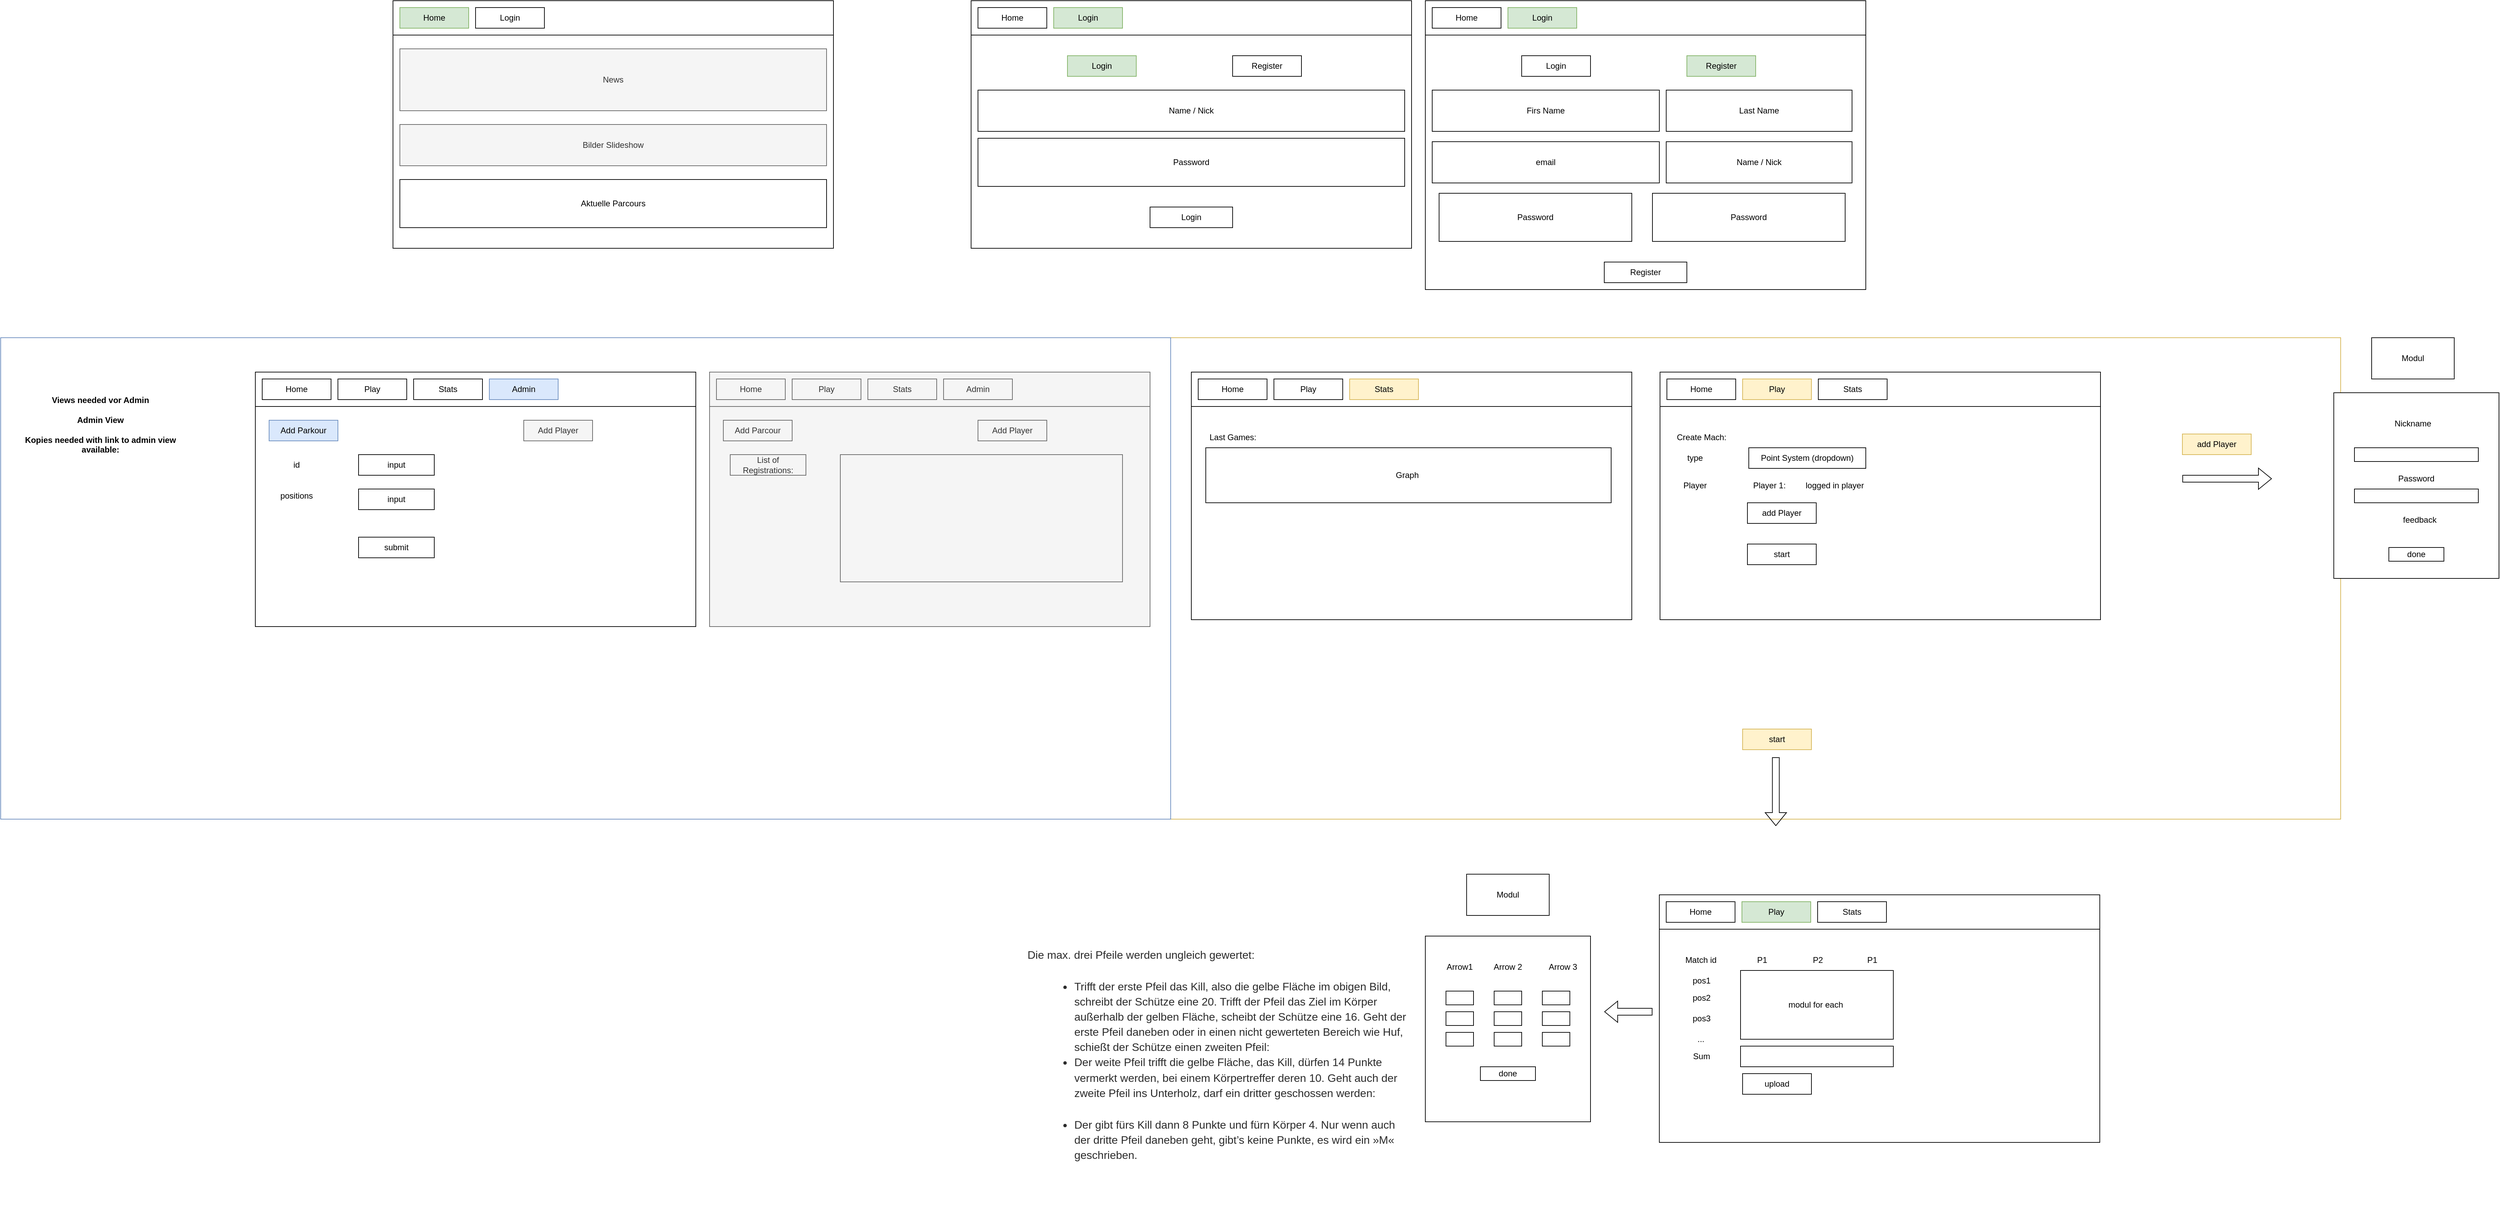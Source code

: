 <mxfile version="22.1.2" type="device">
  <diagram name="Seite-1" id="Ws-HRMXGNDbk_9YxIWk4">
    <mxGraphModel dx="2336" dy="888" grid="1" gridSize="10" guides="1" tooltips="1" connect="1" arrows="1" fold="1" page="1" pageScale="1" pageWidth="827" pageHeight="1169" math="0" shadow="0">
      <root>
        <mxCell id="0" />
        <mxCell id="1" parent="0" />
        <mxCell id="HPnSM1a-sVJOfs0SUiJq-109" value="" style="rounded=0;whiteSpace=wrap;html=1;fillColor=none;strokeColor=#d6b656;gradientColor=#ffffff;" vertex="1" parent="1">
          <mxGeometry x="1130" y="570" width="1700" height="700" as="geometry" />
        </mxCell>
        <mxCell id="HPnSM1a-sVJOfs0SUiJq-106" value="" style="rounded=0;whiteSpace=wrap;html=1;fillColor=none;strokeColor=#6c8ebf;" vertex="1" parent="1">
          <mxGeometry x="-570" y="570" width="1700" height="700" as="geometry" />
        </mxCell>
        <mxCell id="78rtae9dd-KYAAokGkwM-1" value="" style="rounded=0;whiteSpace=wrap;html=1;" parent="1" vertex="1">
          <mxGeometry y="80" width="640" height="360" as="geometry" />
        </mxCell>
        <mxCell id="78rtae9dd-KYAAokGkwM-2" value="" style="rounded=0;whiteSpace=wrap;html=1;" parent="1" vertex="1">
          <mxGeometry y="80" width="640" height="50" as="geometry" />
        </mxCell>
        <mxCell id="78rtae9dd-KYAAokGkwM-3" value="Home" style="rounded=0;whiteSpace=wrap;html=1;fillColor=#d5e8d4;strokeColor=#82b366;" parent="1" vertex="1">
          <mxGeometry x="10" y="90" width="100" height="30" as="geometry" />
        </mxCell>
        <mxCell id="78rtae9dd-KYAAokGkwM-4" value="Login" style="rounded=0;whiteSpace=wrap;html=1;" parent="1" vertex="1">
          <mxGeometry x="120" y="90" width="100" height="30" as="geometry" />
        </mxCell>
        <mxCell id="78rtae9dd-KYAAokGkwM-5" value="Bilder Slideshow" style="rounded=0;whiteSpace=wrap;html=1;fillColor=#f5f5f5;fontColor=#333333;strokeColor=#666666;" parent="1" vertex="1">
          <mxGeometry x="10" y="260" width="620" height="60" as="geometry" />
        </mxCell>
        <mxCell id="78rtae9dd-KYAAokGkwM-6" value="Aktuelle Parcours" style="rounded=0;whiteSpace=wrap;html=1;" parent="1" vertex="1">
          <mxGeometry x="10" y="340" width="620" height="70" as="geometry" />
        </mxCell>
        <mxCell id="78rtae9dd-KYAAokGkwM-7" value="News" style="rounded=0;whiteSpace=wrap;html=1;fillColor=#f5f5f5;fontColor=#333333;strokeColor=#666666;" parent="1" vertex="1">
          <mxGeometry x="10" y="150" width="620" height="90" as="geometry" />
        </mxCell>
        <mxCell id="78rtae9dd-KYAAokGkwM-8" value="" style="rounded=0;whiteSpace=wrap;html=1;" parent="1" vertex="1">
          <mxGeometry x="840" y="80" width="640" height="360" as="geometry" />
        </mxCell>
        <mxCell id="78rtae9dd-KYAAokGkwM-9" value="" style="rounded=0;whiteSpace=wrap;html=1;" parent="1" vertex="1">
          <mxGeometry x="840" y="80" width="640" height="50" as="geometry" />
        </mxCell>
        <mxCell id="78rtae9dd-KYAAokGkwM-10" value="Home" style="rounded=0;whiteSpace=wrap;html=1;" parent="1" vertex="1">
          <mxGeometry x="850" y="90" width="100" height="30" as="geometry" />
        </mxCell>
        <mxCell id="78rtae9dd-KYAAokGkwM-11" value="Login" style="rounded=0;whiteSpace=wrap;html=1;fillColor=#d5e8d4;strokeColor=#82b366;" parent="1" vertex="1">
          <mxGeometry x="960" y="90" width="100" height="30" as="geometry" />
        </mxCell>
        <mxCell id="78rtae9dd-KYAAokGkwM-12" value="Name / Nick" style="rounded=0;whiteSpace=wrap;html=1;" parent="1" vertex="1">
          <mxGeometry x="850" y="210" width="620" height="60" as="geometry" />
        </mxCell>
        <mxCell id="78rtae9dd-KYAAokGkwM-13" value="Password" style="rounded=0;whiteSpace=wrap;html=1;" parent="1" vertex="1">
          <mxGeometry x="850" y="280" width="620" height="70" as="geometry" />
        </mxCell>
        <mxCell id="78rtae9dd-KYAAokGkwM-22" value="Login" style="rounded=0;whiteSpace=wrap;html=1;fillColor=#d5e8d4;strokeColor=#82b366;" parent="1" vertex="1">
          <mxGeometry x="980" y="160" width="100" height="30" as="geometry" />
        </mxCell>
        <mxCell id="78rtae9dd-KYAAokGkwM-23" value="Register" style="rounded=0;whiteSpace=wrap;html=1;" parent="1" vertex="1">
          <mxGeometry x="1220" y="160" width="100" height="30" as="geometry" />
        </mxCell>
        <mxCell id="78rtae9dd-KYAAokGkwM-26" value="" style="rounded=0;whiteSpace=wrap;html=1;" parent="1" vertex="1">
          <mxGeometry x="1500" y="80" width="640" height="420" as="geometry" />
        </mxCell>
        <mxCell id="78rtae9dd-KYAAokGkwM-27" value="" style="rounded=0;whiteSpace=wrap;html=1;" parent="1" vertex="1">
          <mxGeometry x="1500" y="80" width="640" height="50" as="geometry" />
        </mxCell>
        <mxCell id="78rtae9dd-KYAAokGkwM-28" value="Home" style="rounded=0;whiteSpace=wrap;html=1;" parent="1" vertex="1">
          <mxGeometry x="1510" y="90" width="100" height="30" as="geometry" />
        </mxCell>
        <mxCell id="78rtae9dd-KYAAokGkwM-29" value="Login" style="rounded=0;whiteSpace=wrap;html=1;fillColor=#d5e8d4;strokeColor=#82b366;" parent="1" vertex="1">
          <mxGeometry x="1620" y="90" width="100" height="30" as="geometry" />
        </mxCell>
        <mxCell id="78rtae9dd-KYAAokGkwM-30" value="Name / Nick" style="rounded=0;whiteSpace=wrap;html=1;" parent="1" vertex="1">
          <mxGeometry x="1850" y="285" width="270" height="60" as="geometry" />
        </mxCell>
        <mxCell id="78rtae9dd-KYAAokGkwM-31" value="Password" style="rounded=0;whiteSpace=wrap;html=1;" parent="1" vertex="1">
          <mxGeometry x="1830" y="360" width="280" height="70" as="geometry" />
        </mxCell>
        <mxCell id="78rtae9dd-KYAAokGkwM-32" value="Login" style="rounded=0;whiteSpace=wrap;html=1;" parent="1" vertex="1">
          <mxGeometry x="1640" y="160" width="100" height="30" as="geometry" />
        </mxCell>
        <mxCell id="78rtae9dd-KYAAokGkwM-33" value="Register" style="rounded=0;whiteSpace=wrap;html=1;fillColor=#d5e8d4;strokeColor=#82b366;" parent="1" vertex="1">
          <mxGeometry x="1880" y="160" width="100" height="30" as="geometry" />
        </mxCell>
        <mxCell id="78rtae9dd-KYAAokGkwM-34" value="Password" style="rounded=0;whiteSpace=wrap;html=1;" parent="1" vertex="1">
          <mxGeometry x="1520" y="360" width="280" height="70" as="geometry" />
        </mxCell>
        <mxCell id="78rtae9dd-KYAAokGkwM-36" value="Firs Name" style="rounded=0;whiteSpace=wrap;html=1;" parent="1" vertex="1">
          <mxGeometry x="1510" y="210" width="330" height="60" as="geometry" />
        </mxCell>
        <mxCell id="78rtae9dd-KYAAokGkwM-37" value="Last Name" style="rounded=0;whiteSpace=wrap;html=1;" parent="1" vertex="1">
          <mxGeometry x="1850" y="210" width="270" height="60" as="geometry" />
        </mxCell>
        <mxCell id="78rtae9dd-KYAAokGkwM-38" value="email" style="rounded=0;whiteSpace=wrap;html=1;" parent="1" vertex="1">
          <mxGeometry x="1510" y="285" width="330" height="60" as="geometry" />
        </mxCell>
        <mxCell id="78rtae9dd-KYAAokGkwM-39" value="" style="rounded=0;whiteSpace=wrap;html=1;fillColor=#f5f5f5;fontColor=#333333;strokeColor=#666666;" parent="1" vertex="1">
          <mxGeometry x="460" y="620" width="640" height="370" as="geometry" />
        </mxCell>
        <mxCell id="78rtae9dd-KYAAokGkwM-40" value="" style="rounded=0;whiteSpace=wrap;html=1;fillColor=#f5f5f5;fontColor=#333333;strokeColor=#666666;" parent="1" vertex="1">
          <mxGeometry x="460" y="620" width="640" height="50" as="geometry" />
        </mxCell>
        <mxCell id="78rtae9dd-KYAAokGkwM-41" value="Home" style="rounded=0;whiteSpace=wrap;html=1;fillColor=#f5f5f5;fontColor=#333333;strokeColor=#666666;" parent="1" vertex="1">
          <mxGeometry x="470" y="630" width="100" height="30" as="geometry" />
        </mxCell>
        <mxCell id="78rtae9dd-KYAAokGkwM-42" value="Play" style="rounded=0;whiteSpace=wrap;html=1;fillColor=#f5f5f5;fontColor=#333333;strokeColor=#666666;" parent="1" vertex="1">
          <mxGeometry x="580" y="630" width="100" height="30" as="geometry" />
        </mxCell>
        <mxCell id="78rtae9dd-KYAAokGkwM-47" value="Stats" style="rounded=0;whiteSpace=wrap;html=1;fillColor=#f5f5f5;fontColor=#333333;strokeColor=#666666;" parent="1" vertex="1">
          <mxGeometry x="690" y="630" width="100" height="30" as="geometry" />
        </mxCell>
        <mxCell id="78rtae9dd-KYAAokGkwM-48" value="Admin" style="rounded=0;whiteSpace=wrap;html=1;fillColor=#f5f5f5;strokeColor=#666666;fontColor=#333333;" parent="1" vertex="1">
          <mxGeometry x="800" y="630" width="100" height="30" as="geometry" />
        </mxCell>
        <mxCell id="78rtae9dd-KYAAokGkwM-49" value="" style="rounded=0;whiteSpace=wrap;html=1;" parent="1" vertex="1">
          <mxGeometry x="1160" y="620" width="640" height="360" as="geometry" />
        </mxCell>
        <mxCell id="78rtae9dd-KYAAokGkwM-50" value="" style="rounded=0;whiteSpace=wrap;html=1;" parent="1" vertex="1">
          <mxGeometry x="1160" y="620" width="640" height="50" as="geometry" />
        </mxCell>
        <mxCell id="78rtae9dd-KYAAokGkwM-51" value="Home" style="rounded=0;whiteSpace=wrap;html=1;" parent="1" vertex="1">
          <mxGeometry x="1170" y="630" width="100" height="30" as="geometry" />
        </mxCell>
        <mxCell id="78rtae9dd-KYAAokGkwM-52" value="Play" style="rounded=0;whiteSpace=wrap;html=1;" parent="1" vertex="1">
          <mxGeometry x="1280" y="630" width="100" height="30" as="geometry" />
        </mxCell>
        <mxCell id="78rtae9dd-KYAAokGkwM-53" value="Stats" style="rounded=0;whiteSpace=wrap;html=1;fillColor=#fff2cc;strokeColor=#d6b656;" parent="1" vertex="1">
          <mxGeometry x="1390" y="630" width="100" height="30" as="geometry" />
        </mxCell>
        <mxCell id="78rtae9dd-KYAAokGkwM-56" value="Add Parcour" style="rounded=0;whiteSpace=wrap;html=1;fillColor=#f5f5f5;fontColor=#333333;strokeColor=#666666;" parent="1" vertex="1">
          <mxGeometry x="480" y="690" width="100" height="30" as="geometry" />
        </mxCell>
        <mxCell id="78rtae9dd-KYAAokGkwM-57" value="Add Player" style="rounded=0;whiteSpace=wrap;html=1;fillColor=#f5f5f5;strokeColor=#666666;fontColor=#333333;" parent="1" vertex="1">
          <mxGeometry x="850" y="690" width="100" height="30" as="geometry" />
        </mxCell>
        <mxCell id="78rtae9dd-KYAAokGkwM-58" value="" style="rounded=0;whiteSpace=wrap;html=1;" parent="1" vertex="1">
          <mxGeometry x="-200" y="630" width="640" height="360" as="geometry" />
        </mxCell>
        <mxCell id="78rtae9dd-KYAAokGkwM-59" value="" style="rounded=0;whiteSpace=wrap;html=1;" parent="1" vertex="1">
          <mxGeometry x="-200" y="620" width="640" height="50" as="geometry" />
        </mxCell>
        <mxCell id="78rtae9dd-KYAAokGkwM-60" value="Home" style="rounded=0;whiteSpace=wrap;html=1;" parent="1" vertex="1">
          <mxGeometry x="-190" y="630" width="100" height="30" as="geometry" />
        </mxCell>
        <mxCell id="78rtae9dd-KYAAokGkwM-61" value="Play" style="rounded=0;whiteSpace=wrap;html=1;" parent="1" vertex="1">
          <mxGeometry x="-80" y="630" width="100" height="30" as="geometry" />
        </mxCell>
        <mxCell id="78rtae9dd-KYAAokGkwM-62" value="Stats" style="rounded=0;whiteSpace=wrap;html=1;" parent="1" vertex="1">
          <mxGeometry x="30" y="630" width="100" height="30" as="geometry" />
        </mxCell>
        <mxCell id="78rtae9dd-KYAAokGkwM-63" value="Admin" style="rounded=0;whiteSpace=wrap;html=1;fillColor=#dae8fc;strokeColor=#6c8ebf;" parent="1" vertex="1">
          <mxGeometry x="140" y="630" width="100" height="30" as="geometry" />
        </mxCell>
        <mxCell id="78rtae9dd-KYAAokGkwM-64" value="Add Parkour" style="rounded=0;whiteSpace=wrap;html=1;fillColor=#dae8fc;strokeColor=#6c8ebf;" parent="1" vertex="1">
          <mxGeometry x="-180" y="690" width="100" height="30" as="geometry" />
        </mxCell>
        <mxCell id="78rtae9dd-KYAAokGkwM-65" value="Add Player" style="rounded=0;whiteSpace=wrap;html=1;fillColor=#f5f5f5;fontColor=#333333;strokeColor=#666666;" parent="1" vertex="1">
          <mxGeometry x="190" y="690" width="100" height="30" as="geometry" />
        </mxCell>
        <mxCell id="78rtae9dd-KYAAokGkwM-68" value="input" style="rounded=0;whiteSpace=wrap;html=1;" parent="1" vertex="1">
          <mxGeometry x="-50" y="740" width="110" height="30" as="geometry" />
        </mxCell>
        <mxCell id="78rtae9dd-KYAAokGkwM-69" value="input" style="rounded=0;whiteSpace=wrap;html=1;" parent="1" vertex="1">
          <mxGeometry x="-50" y="790" width="110" height="30" as="geometry" />
        </mxCell>
        <mxCell id="78rtae9dd-KYAAokGkwM-70" value="" style="rounded=0;whiteSpace=wrap;html=1;fillColor=#f5f5f5;fontColor=#333333;strokeColor=#666666;" parent="1" vertex="1">
          <mxGeometry x="650" y="740" width="410" height="185" as="geometry" />
        </mxCell>
        <mxCell id="78rtae9dd-KYAAokGkwM-71" value="id" style="text;html=1;strokeColor=none;fillColor=none;align=center;verticalAlign=middle;whiteSpace=wrap;rounded=0;" parent="1" vertex="1">
          <mxGeometry x="-170" y="740" width="60" height="30" as="geometry" />
        </mxCell>
        <mxCell id="78rtae9dd-KYAAokGkwM-72" value="positions" style="text;html=1;strokeColor=none;fillColor=none;align=center;verticalAlign=middle;whiteSpace=wrap;rounded=0;" parent="1" vertex="1">
          <mxGeometry x="-170" y="785" width="60" height="30" as="geometry" />
        </mxCell>
        <mxCell id="78rtae9dd-KYAAokGkwM-73" value="List of Registrations:" style="text;html=1;strokeColor=#666666;fillColor=#f5f5f5;align=center;verticalAlign=middle;whiteSpace=wrap;rounded=0;fontColor=#333333;" parent="1" vertex="1">
          <mxGeometry x="490" y="740" width="110" height="30" as="geometry" />
        </mxCell>
        <mxCell id="78rtae9dd-KYAAokGkwM-74" value="submit" style="rounded=0;whiteSpace=wrap;html=1;" parent="1" vertex="1">
          <mxGeometry x="-50" y="860" width="110" height="30" as="geometry" />
        </mxCell>
        <mxCell id="78rtae9dd-KYAAokGkwM-75" value="Last Games:" style="text;html=1;strokeColor=none;fillColor=none;align=center;verticalAlign=middle;whiteSpace=wrap;rounded=0;" parent="1" vertex="1">
          <mxGeometry x="1181" y="700" width="79" height="30" as="geometry" />
        </mxCell>
        <mxCell id="78rtae9dd-KYAAokGkwM-76" value="Graph&amp;nbsp;" style="rounded=0;whiteSpace=wrap;html=1;" parent="1" vertex="1">
          <mxGeometry x="1181" y="730" width="589" height="80" as="geometry" />
        </mxCell>
        <mxCell id="78rtae9dd-KYAAokGkwM-77" value="" style="rounded=0;whiteSpace=wrap;html=1;" parent="1" vertex="1">
          <mxGeometry x="1841" y="620" width="640" height="360" as="geometry" />
        </mxCell>
        <mxCell id="78rtae9dd-KYAAokGkwM-78" value="" style="rounded=0;whiteSpace=wrap;html=1;" parent="1" vertex="1">
          <mxGeometry x="1841" y="620" width="640" height="50" as="geometry" />
        </mxCell>
        <mxCell id="78rtae9dd-KYAAokGkwM-79" value="Home" style="rounded=0;whiteSpace=wrap;html=1;" parent="1" vertex="1">
          <mxGeometry x="1851" y="630" width="100" height="30" as="geometry" />
        </mxCell>
        <mxCell id="78rtae9dd-KYAAokGkwM-80" value="Play" style="rounded=0;whiteSpace=wrap;html=1;fillColor=#fff2cc;strokeColor=#d6b656;" parent="1" vertex="1">
          <mxGeometry x="1961" y="630" width="100" height="30" as="geometry" />
        </mxCell>
        <mxCell id="78rtae9dd-KYAAokGkwM-81" value="Stats" style="rounded=0;whiteSpace=wrap;html=1;" parent="1" vertex="1">
          <mxGeometry x="2071" y="630" width="100" height="30" as="geometry" />
        </mxCell>
        <mxCell id="78rtae9dd-KYAAokGkwM-82" value="Create Mach:" style="text;html=1;strokeColor=none;fillColor=none;align=center;verticalAlign=middle;whiteSpace=wrap;rounded=0;" parent="1" vertex="1">
          <mxGeometry x="1862" y="700" width="79" height="30" as="geometry" />
        </mxCell>
        <mxCell id="78rtae9dd-KYAAokGkwM-84" value="type" style="text;html=1;strokeColor=none;fillColor=none;align=center;verticalAlign=middle;whiteSpace=wrap;rounded=0;" parent="1" vertex="1">
          <mxGeometry x="1862" y="730" width="60" height="30" as="geometry" />
        </mxCell>
        <mxCell id="78rtae9dd-KYAAokGkwM-85" value="Point System (dropdown)" style="rounded=0;whiteSpace=wrap;html=1;" parent="1" vertex="1">
          <mxGeometry x="1970" y="730" width="170" height="30" as="geometry" />
        </mxCell>
        <mxCell id="78rtae9dd-KYAAokGkwM-86" value="Player" style="text;html=1;strokeColor=none;fillColor=none;align=center;verticalAlign=middle;whiteSpace=wrap;rounded=0;" parent="1" vertex="1">
          <mxGeometry x="1862" y="770" width="60" height="30" as="geometry" />
        </mxCell>
        <mxCell id="78rtae9dd-KYAAokGkwM-87" value="Player 1:" style="text;html=1;strokeColor=none;fillColor=none;align=center;verticalAlign=middle;whiteSpace=wrap;rounded=0;" parent="1" vertex="1">
          <mxGeometry x="1970" y="770" width="60" height="30" as="geometry" />
        </mxCell>
        <mxCell id="78rtae9dd-KYAAokGkwM-88" value="logged in player" style="text;html=1;strokeColor=none;fillColor=none;align=center;verticalAlign=middle;whiteSpace=wrap;rounded=0;" parent="1" vertex="1">
          <mxGeometry x="2050" y="770" width="90" height="30" as="geometry" />
        </mxCell>
        <mxCell id="78rtae9dd-KYAAokGkwM-89" value="add Player" style="rounded=0;whiteSpace=wrap;html=1;" parent="1" vertex="1">
          <mxGeometry x="1968" y="810" width="100" height="30" as="geometry" />
        </mxCell>
        <mxCell id="78rtae9dd-KYAAokGkwM-90" value="Login" style="rounded=0;whiteSpace=wrap;html=1;" parent="1" vertex="1">
          <mxGeometry x="1100" y="380" width="120" height="30" as="geometry" />
        </mxCell>
        <mxCell id="HPnSM1a-sVJOfs0SUiJq-1" value="start" style="rounded=0;whiteSpace=wrap;html=1;" vertex="1" parent="1">
          <mxGeometry x="1968" y="870" width="100" height="30" as="geometry" />
        </mxCell>
        <mxCell id="HPnSM1a-sVJOfs0SUiJq-15" value="start" style="rounded=0;whiteSpace=wrap;html=1;fillColor=#fff2cc;strokeColor=#d6b656;" vertex="1" parent="1">
          <mxGeometry x="1961" y="1139" width="100" height="30" as="geometry" />
        </mxCell>
        <mxCell id="HPnSM1a-sVJOfs0SUiJq-16" value="" style="rounded=0;whiteSpace=wrap;html=1;" vertex="1" parent="1">
          <mxGeometry x="1840" y="1380" width="640" height="360" as="geometry" />
        </mxCell>
        <mxCell id="HPnSM1a-sVJOfs0SUiJq-17" value="" style="rounded=0;whiteSpace=wrap;html=1;" vertex="1" parent="1">
          <mxGeometry x="1840" y="1380" width="640" height="50" as="geometry" />
        </mxCell>
        <mxCell id="HPnSM1a-sVJOfs0SUiJq-18" value="Home" style="rounded=0;whiteSpace=wrap;html=1;" vertex="1" parent="1">
          <mxGeometry x="1850" y="1390" width="100" height="30" as="geometry" />
        </mxCell>
        <mxCell id="HPnSM1a-sVJOfs0SUiJq-19" value="Play" style="rounded=0;whiteSpace=wrap;html=1;fillColor=#d5e8d4;strokeColor=#82b366;" vertex="1" parent="1">
          <mxGeometry x="1960" y="1390" width="100" height="30" as="geometry" />
        </mxCell>
        <mxCell id="HPnSM1a-sVJOfs0SUiJq-20" value="Stats" style="rounded=0;whiteSpace=wrap;html=1;" vertex="1" parent="1">
          <mxGeometry x="2070" y="1390" width="100" height="30" as="geometry" />
        </mxCell>
        <mxCell id="HPnSM1a-sVJOfs0SUiJq-21" value="Match id" style="text;html=1;strokeColor=none;fillColor=none;align=center;verticalAlign=middle;whiteSpace=wrap;rounded=0;" vertex="1" parent="1">
          <mxGeometry x="1861" y="1460" width="79" height="30" as="geometry" />
        </mxCell>
        <mxCell id="HPnSM1a-sVJOfs0SUiJq-29" value="P1" style="text;html=1;strokeColor=none;fillColor=none;align=center;verticalAlign=middle;whiteSpace=wrap;rounded=0;" vertex="1" parent="1">
          <mxGeometry x="1950" y="1460" width="79" height="30" as="geometry" />
        </mxCell>
        <mxCell id="HPnSM1a-sVJOfs0SUiJq-30" value="P2" style="text;html=1;strokeColor=none;fillColor=none;align=center;verticalAlign=middle;whiteSpace=wrap;rounded=0;" vertex="1" parent="1">
          <mxGeometry x="2031" y="1460" width="79" height="30" as="geometry" />
        </mxCell>
        <mxCell id="HPnSM1a-sVJOfs0SUiJq-31" value="P1" style="text;html=1;strokeColor=none;fillColor=none;align=center;verticalAlign=middle;whiteSpace=wrap;rounded=0;" vertex="1" parent="1">
          <mxGeometry x="2110" y="1460" width="79" height="30" as="geometry" />
        </mxCell>
        <mxCell id="HPnSM1a-sVJOfs0SUiJq-32" value="pos1" style="text;html=1;strokeColor=none;fillColor=none;align=center;verticalAlign=middle;whiteSpace=wrap;rounded=0;" vertex="1" parent="1">
          <mxGeometry x="1862" y="1490" width="79" height="30" as="geometry" />
        </mxCell>
        <mxCell id="HPnSM1a-sVJOfs0SUiJq-33" value="pos2" style="text;html=1;strokeColor=none;fillColor=none;align=center;verticalAlign=middle;whiteSpace=wrap;rounded=0;" vertex="1" parent="1">
          <mxGeometry x="1862" y="1515" width="79" height="30" as="geometry" />
        </mxCell>
        <mxCell id="HPnSM1a-sVJOfs0SUiJq-34" value="pos3" style="text;html=1;strokeColor=none;fillColor=none;align=center;verticalAlign=middle;whiteSpace=wrap;rounded=0;" vertex="1" parent="1">
          <mxGeometry x="1862" y="1545" width="79" height="30" as="geometry" />
        </mxCell>
        <mxCell id="HPnSM1a-sVJOfs0SUiJq-35" value="..." style="text;html=1;strokeColor=none;fillColor=none;align=center;verticalAlign=middle;whiteSpace=wrap;rounded=0;" vertex="1" parent="1">
          <mxGeometry x="1861" y="1575" width="79" height="30" as="geometry" />
        </mxCell>
        <mxCell id="HPnSM1a-sVJOfs0SUiJq-36" value="upload" style="rounded=0;whiteSpace=wrap;html=1;" vertex="1" parent="1">
          <mxGeometry x="1961" y="1640" width="100" height="30" as="geometry" />
        </mxCell>
        <mxCell id="HPnSM1a-sVJOfs0SUiJq-37" value="modul for each&amp;nbsp;" style="rounded=0;whiteSpace=wrap;html=1;" vertex="1" parent="1">
          <mxGeometry x="1958" y="1490" width="222" height="100" as="geometry" />
        </mxCell>
        <mxCell id="HPnSM1a-sVJOfs0SUiJq-38" value="Sum" style="text;html=1;strokeColor=none;fillColor=none;align=center;verticalAlign=middle;whiteSpace=wrap;rounded=0;" vertex="1" parent="1">
          <mxGeometry x="1862" y="1600" width="79" height="30" as="geometry" />
        </mxCell>
        <mxCell id="HPnSM1a-sVJOfs0SUiJq-39" value="" style="rounded=0;whiteSpace=wrap;html=1;" vertex="1" parent="1">
          <mxGeometry x="1958" y="1600" width="222" height="30" as="geometry" />
        </mxCell>
        <mxCell id="HPnSM1a-sVJOfs0SUiJq-60" value="" style="rounded=0;whiteSpace=wrap;html=1;" vertex="1" parent="1">
          <mxGeometry x="1500" y="1440" width="240" height="270" as="geometry" />
        </mxCell>
        <mxCell id="HPnSM1a-sVJOfs0SUiJq-61" value="Arrow1" style="text;html=1;strokeColor=none;fillColor=none;align=center;verticalAlign=middle;whiteSpace=wrap;rounded=0;" vertex="1" parent="1">
          <mxGeometry x="1520" y="1470" width="60" height="30" as="geometry" />
        </mxCell>
        <mxCell id="HPnSM1a-sVJOfs0SUiJq-62" value="Arrow 2" style="text;html=1;strokeColor=none;fillColor=none;align=center;verticalAlign=middle;whiteSpace=wrap;rounded=0;" vertex="1" parent="1">
          <mxGeometry x="1590" y="1470" width="60" height="30" as="geometry" />
        </mxCell>
        <mxCell id="HPnSM1a-sVJOfs0SUiJq-63" value="Arrow 3" style="text;html=1;strokeColor=none;fillColor=none;align=center;verticalAlign=middle;whiteSpace=wrap;rounded=0;" vertex="1" parent="1">
          <mxGeometry x="1670" y="1470" width="60" height="30" as="geometry" />
        </mxCell>
        <mxCell id="HPnSM1a-sVJOfs0SUiJq-64" value="&lt;b style=&quot;font-weight:normal;&quot; id=&quot;docs-internal-guid-5325df10-7fff-73b7-6b93-4c26abe648e0&quot;&gt;&lt;p dir=&quot;ltr&quot; style=&quot;line-height:1.38;text-align: justify;margin-top:0pt;margin-bottom:18pt;&quot;&gt;&lt;span style=&quot;font-size: 12pt; font-family: Arial, sans-serif; color: rgb(43, 43, 43); background-color: transparent; font-weight: 400; font-style: normal; font-variant: normal; text-decoration: none; vertical-align: baseline;&quot;&gt;Die max. drei Pfeile werden ungleich gewertet:&lt;/span&gt;&lt;/p&gt;&lt;ul style=&quot;margin-top:0;margin-bottom:0;padding-inline-start:48px;&quot;&gt;&lt;li dir=&quot;ltr&quot; style=&quot;list-style-type: disc; font-size: 12pt; font-family: Arial, sans-serif; color: rgb(43, 43, 43); background-color: transparent; font-weight: 400; font-style: normal; font-variant: normal; text-decoration: none; vertical-align: baseline; margin-left: 15pt;&quot; aria-level=&quot;1&quot;&gt;&lt;p dir=&quot;ltr&quot; style=&quot;line-height:1.38;margin-top:0pt;margin-bottom:0pt;&quot; role=&quot;presentation&quot;&gt;&lt;span style=&quot;font-size: 12pt; font-family: Arial, sans-serif; color: rgb(43, 43, 43); background-color: transparent; font-weight: 400; font-style: normal; font-variant: normal; text-decoration: none; vertical-align: baseline;&quot;&gt;Trifft der erste Pfeil das Kill, also die gelbe Fläche im obigen Bild, schreibt der Schütze eine 20. Trifft der Pfeil das Ziel im Körper außerhalb der gelben Fläche, scheibt der Schütze eine 16. Geht der erste Pfeil daneben oder in einen nicht gewerteten Bereich wie Huf, schießt der Schütze einen zweiten Pfeil:&lt;/span&gt;&lt;/p&gt;&lt;/li&gt;&lt;li dir=&quot;ltr&quot; style=&quot;list-style-type: disc; font-size: 12pt; font-family: Arial, sans-serif; color: rgb(43, 43, 43); background-color: transparent; font-weight: 400; font-style: normal; font-variant: normal; text-decoration: none; vertical-align: baseline; margin-left: 15pt;&quot; aria-level=&quot;1&quot;&gt;&lt;p dir=&quot;ltr&quot; style=&quot;line-height:1.38;margin-top:0pt;margin-bottom:18pt;&quot; role=&quot;presentation&quot;&gt;&lt;span style=&quot;font-size: 12pt; font-family: Arial, sans-serif; color: rgb(43, 43, 43); background-color: transparent; font-weight: 400; font-style: normal; font-variant: normal; text-decoration: none; vertical-align: baseline;&quot;&gt;Der weite Pfeil trifft die gelbe Fläche, das Kill, dürfen 14 Punkte vermerkt werden, bei einem Körpertreffer deren 10. Geht auch der zweite Pfeil ins Unterholz, darf ein dritter geschossen werden:&lt;/span&gt;&lt;/p&gt;&lt;/li&gt;&lt;li dir=&quot;ltr&quot; style=&quot;list-style-type: disc; font-size: 12pt; font-family: Arial, sans-serif; color: rgb(43, 43, 43); background-color: transparent; font-weight: 400; font-style: normal; font-variant: normal; text-decoration: none; vertical-align: baseline; margin-left: 15pt;&quot; aria-level=&quot;1&quot;&gt;&lt;p dir=&quot;ltr&quot; style=&quot;line-height:1.38;margin-top:0pt;margin-bottom:18pt;&quot; role=&quot;presentation&quot;&gt;&lt;span style=&quot;font-size: 12pt; font-family: Arial, sans-serif; color: rgb(43, 43, 43); background-color: transparent; font-weight: 400; font-style: normal; font-variant: normal; text-decoration: none; vertical-align: baseline;&quot;&gt;Der gibt fürs Kill dann 8 Punkte und fürn Körper 4. Nur wenn auch der dritte Pfeil daneben geht, gibt’s keine Punkte, es wird ein »M« geschrieben.&lt;/span&gt;&lt;/p&gt;&lt;/li&gt;&lt;/ul&gt;&lt;/b&gt;" style="text;whiteSpace=wrap;html=1;" vertex="1" parent="1">
          <mxGeometry x="920" y="1450" width="560" height="380" as="geometry" />
        </mxCell>
        <mxCell id="HPnSM1a-sVJOfs0SUiJq-65" value="" style="rounded=0;whiteSpace=wrap;html=1;" vertex="1" parent="1">
          <mxGeometry x="1530" y="1520" width="40" height="20" as="geometry" />
        </mxCell>
        <mxCell id="HPnSM1a-sVJOfs0SUiJq-66" value="done" style="rounded=0;whiteSpace=wrap;html=1;" vertex="1" parent="1">
          <mxGeometry x="1580" y="1630" width="80" height="20" as="geometry" />
        </mxCell>
        <mxCell id="HPnSM1a-sVJOfs0SUiJq-67" value="" style="rounded=0;whiteSpace=wrap;html=1;" vertex="1" parent="1">
          <mxGeometry x="1530" y="1550" width="40" height="20" as="geometry" />
        </mxCell>
        <mxCell id="HPnSM1a-sVJOfs0SUiJq-68" value="" style="rounded=0;whiteSpace=wrap;html=1;" vertex="1" parent="1">
          <mxGeometry x="1530" y="1580" width="40" height="20" as="geometry" />
        </mxCell>
        <mxCell id="HPnSM1a-sVJOfs0SUiJq-73" value="" style="rounded=0;whiteSpace=wrap;html=1;" vertex="1" parent="1">
          <mxGeometry x="1600" y="1520" width="40" height="20" as="geometry" />
        </mxCell>
        <mxCell id="HPnSM1a-sVJOfs0SUiJq-74" value="" style="rounded=0;whiteSpace=wrap;html=1;" vertex="1" parent="1">
          <mxGeometry x="1600" y="1550" width="40" height="20" as="geometry" />
        </mxCell>
        <mxCell id="HPnSM1a-sVJOfs0SUiJq-75" value="" style="rounded=0;whiteSpace=wrap;html=1;" vertex="1" parent="1">
          <mxGeometry x="1600" y="1580" width="40" height="20" as="geometry" />
        </mxCell>
        <mxCell id="HPnSM1a-sVJOfs0SUiJq-76" value="" style="rounded=0;whiteSpace=wrap;html=1;" vertex="1" parent="1">
          <mxGeometry x="1670" y="1520" width="40" height="20" as="geometry" />
        </mxCell>
        <mxCell id="HPnSM1a-sVJOfs0SUiJq-77" value="" style="rounded=0;whiteSpace=wrap;html=1;" vertex="1" parent="1">
          <mxGeometry x="1670" y="1550" width="40" height="20" as="geometry" />
        </mxCell>
        <mxCell id="HPnSM1a-sVJOfs0SUiJq-78" value="" style="rounded=0;whiteSpace=wrap;html=1;" vertex="1" parent="1">
          <mxGeometry x="1670" y="1580" width="40" height="20" as="geometry" />
        </mxCell>
        <mxCell id="HPnSM1a-sVJOfs0SUiJq-79" value="Register" style="rounded=0;whiteSpace=wrap;html=1;" vertex="1" parent="1">
          <mxGeometry x="1760" y="460" width="120" height="30" as="geometry" />
        </mxCell>
        <mxCell id="HPnSM1a-sVJOfs0SUiJq-81" value="" style="rounded=0;whiteSpace=wrap;html=1;" vertex="1" parent="1">
          <mxGeometry x="2820" y="650" width="240" height="270" as="geometry" />
        </mxCell>
        <mxCell id="HPnSM1a-sVJOfs0SUiJq-82" value="Nickname" style="text;html=1;strokeColor=none;fillColor=none;align=center;verticalAlign=middle;whiteSpace=wrap;rounded=0;" vertex="1" parent="1">
          <mxGeometry x="2840" y="680" width="190" height="30" as="geometry" />
        </mxCell>
        <mxCell id="HPnSM1a-sVJOfs0SUiJq-85" value="" style="rounded=0;whiteSpace=wrap;html=1;" vertex="1" parent="1">
          <mxGeometry x="2850" y="730" width="180" height="20" as="geometry" />
        </mxCell>
        <mxCell id="HPnSM1a-sVJOfs0SUiJq-86" value="done" style="rounded=0;whiteSpace=wrap;html=1;" vertex="1" parent="1">
          <mxGeometry x="2900" y="875" width="80" height="20" as="geometry" />
        </mxCell>
        <mxCell id="HPnSM1a-sVJOfs0SUiJq-88" value="" style="rounded=0;whiteSpace=wrap;html=1;" vertex="1" parent="1">
          <mxGeometry x="2850" y="790" width="180" height="20" as="geometry" />
        </mxCell>
        <mxCell id="HPnSM1a-sVJOfs0SUiJq-95" value="add Player" style="rounded=0;whiteSpace=wrap;html=1;fillColor=#fff2cc;strokeColor=#d6b656;" vertex="1" parent="1">
          <mxGeometry x="2600" y="710" width="100" height="30" as="geometry" />
        </mxCell>
        <mxCell id="HPnSM1a-sVJOfs0SUiJq-96" value="Password" style="text;html=1;strokeColor=none;fillColor=none;align=center;verticalAlign=middle;whiteSpace=wrap;rounded=0;" vertex="1" parent="1">
          <mxGeometry x="2845" y="760" width="190" height="30" as="geometry" />
        </mxCell>
        <mxCell id="HPnSM1a-sVJOfs0SUiJq-97" value="feedback" style="text;html=1;strokeColor=none;fillColor=none;align=center;verticalAlign=middle;whiteSpace=wrap;rounded=0;" vertex="1" parent="1">
          <mxGeometry x="2850" y="820" width="190" height="30" as="geometry" />
        </mxCell>
        <mxCell id="HPnSM1a-sVJOfs0SUiJq-98" value="" style="shape=flexArrow;endArrow=classic;html=1;rounded=0;" edge="1" parent="1">
          <mxGeometry width="50" height="50" relative="1" as="geometry">
            <mxPoint x="2009.29" y="1180" as="sourcePoint" />
            <mxPoint x="2009.29" y="1280" as="targetPoint" />
          </mxGeometry>
        </mxCell>
        <mxCell id="HPnSM1a-sVJOfs0SUiJq-99" value="" style="shape=flexArrow;endArrow=classic;html=1;rounded=0;" edge="1" parent="1">
          <mxGeometry width="50" height="50" relative="1" as="geometry">
            <mxPoint x="1830" y="1550" as="sourcePoint" />
            <mxPoint x="1760" y="1550" as="targetPoint" />
          </mxGeometry>
        </mxCell>
        <mxCell id="HPnSM1a-sVJOfs0SUiJq-100" value="Modul" style="rounded=0;whiteSpace=wrap;html=1;" vertex="1" parent="1">
          <mxGeometry x="1560" y="1350" width="120" height="60" as="geometry" />
        </mxCell>
        <mxCell id="HPnSM1a-sVJOfs0SUiJq-102" value="Modul" style="rounded=0;whiteSpace=wrap;html=1;" vertex="1" parent="1">
          <mxGeometry x="2875" y="570" width="120" height="60" as="geometry" />
        </mxCell>
        <mxCell id="HPnSM1a-sVJOfs0SUiJq-103" value="" style="shape=flexArrow;endArrow=classic;html=1;rounded=0;" edge="1" parent="1">
          <mxGeometry width="50" height="50" relative="1" as="geometry">
            <mxPoint x="2600" y="775" as="sourcePoint" />
            <mxPoint x="2730" y="775" as="targetPoint" />
          </mxGeometry>
        </mxCell>
        <mxCell id="HPnSM1a-sVJOfs0SUiJq-108" value="&lt;b&gt;Views needed vor Admin&lt;br&gt;&lt;br&gt;Admin View&lt;br&gt;&lt;br&gt;Kopies needed with link to admin view available:&lt;br&gt;&lt;br&gt;&lt;br&gt;&lt;/b&gt;" style="text;html=1;strokeColor=none;fillColor=none;align=center;verticalAlign=middle;whiteSpace=wrap;rounded=0;" vertex="1" parent="1">
          <mxGeometry x="-550" y="526" width="250" height="369" as="geometry" />
        </mxCell>
      </root>
    </mxGraphModel>
  </diagram>
</mxfile>
